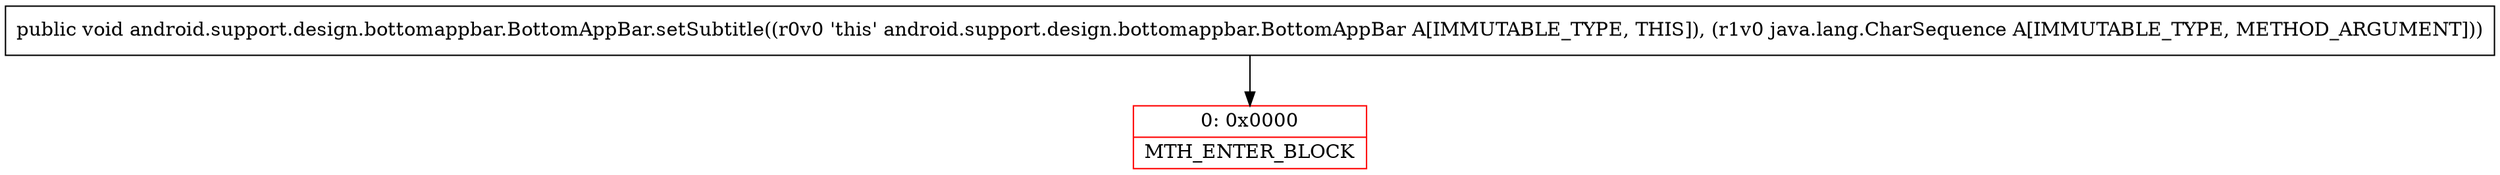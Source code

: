 digraph "CFG forandroid.support.design.bottomappbar.BottomAppBar.setSubtitle(Ljava\/lang\/CharSequence;)V" {
subgraph cluster_Region_1291094364 {
label = "R(0)";
node [shape=record,color=blue];
}
Node_0 [shape=record,color=red,label="{0\:\ 0x0000|MTH_ENTER_BLOCK\l}"];
MethodNode[shape=record,label="{public void android.support.design.bottomappbar.BottomAppBar.setSubtitle((r0v0 'this' android.support.design.bottomappbar.BottomAppBar A[IMMUTABLE_TYPE, THIS]), (r1v0 java.lang.CharSequence A[IMMUTABLE_TYPE, METHOD_ARGUMENT])) }"];
MethodNode -> Node_0;
}


